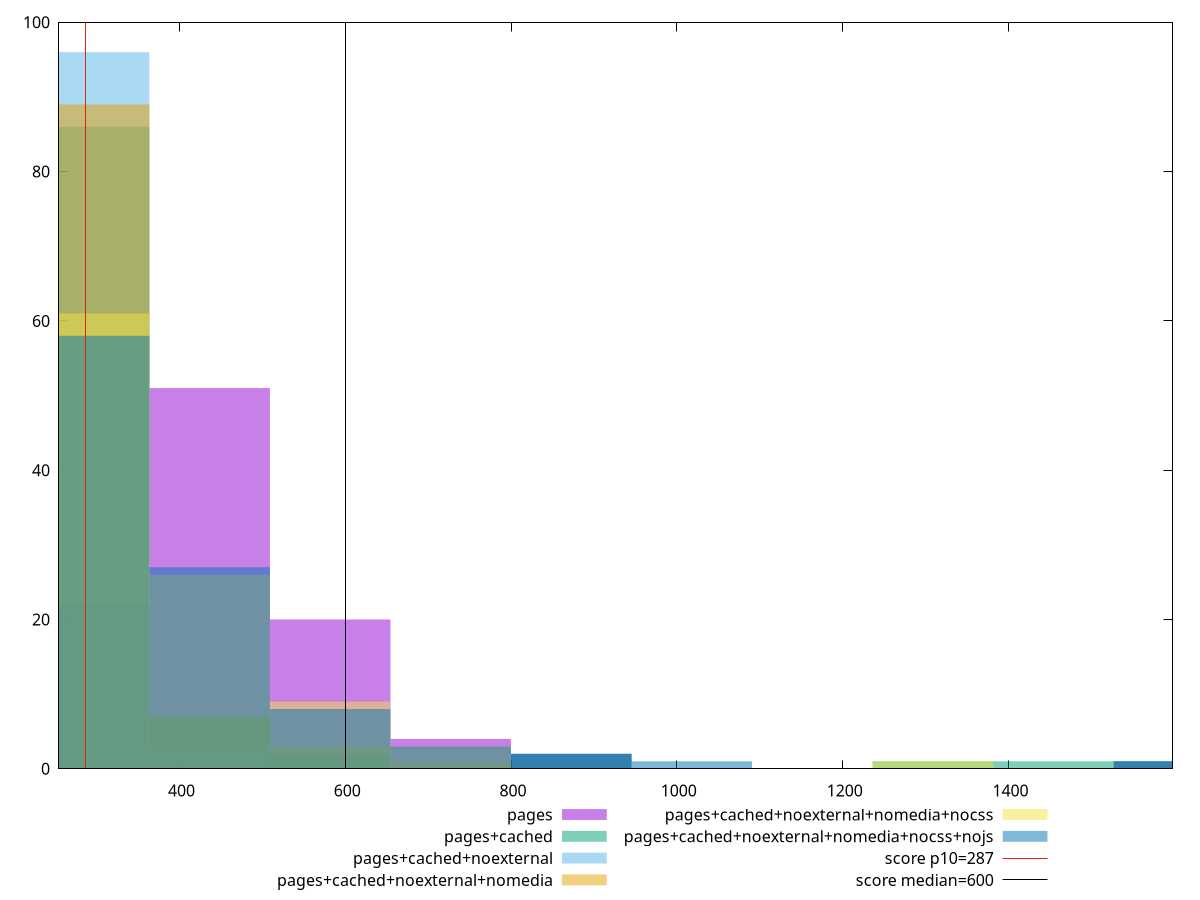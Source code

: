 reset

$pages <<EOF
872.5574643099314 2
727.1312202582761 4
436.2787321549657 51
581.7049762066209 20
1599.6886845682075 1
290.85248810331046 22
EOF

$pagesCached <<EOF
290.85248810331046 86
436.2787321549657 7
1599.6886845682075 1
1454.2624405165523 1
1308.836196464897 1
872.5574643099314 2
581.7049762066209 2
EOF

$pagesCachedNoexternal <<EOF
290.85248810331046 96
436.2787321549657 3
581.7049762066209 1
EOF

$pagesCachedNoexternalNomedia <<EOF
290.85248810331046 89
436.2787321549657 7
581.7049762066209 3
727.1312202582761 1
EOF

$pagesCachedNoexternalNomediaNocss <<EOF
290.85248810331046 61
581.7049762066209 9
436.2787321549657 26
1308.836196464897 1
727.1312202582761 3
EOF

$pagesCachedNoexternalNomediaNocssNojs <<EOF
436.2787321549657 27
290.85248810331046 58
581.7049762066209 8
727.1312202582761 3
872.5574643099314 2
1017.9837083615867 1
1599.6886845682075 1
EOF

set key outside below
set boxwidth 145.42624405165523
set xrange [254.5:1597.9999999999982]
set yrange [0:100]
set trange [0:100]
set style fill transparent solid 0.5 noborder

set parametric
set terminal svg size 640, 540 enhanced background rgb 'white'
set output "reprap/total-blocking-time/comparison/histogram/all_raw.svg"

plot $pages title "pages" with boxes, \
     $pagesCached title "pages+cached" with boxes, \
     $pagesCachedNoexternal title "pages+cached+noexternal" with boxes, \
     $pagesCachedNoexternalNomedia title "pages+cached+noexternal+nomedia" with boxes, \
     $pagesCachedNoexternalNomediaNocss title "pages+cached+noexternal+nomedia+nocss" with boxes, \
     $pagesCachedNoexternalNomediaNocssNojs title "pages+cached+noexternal+nomedia+nocss+nojs" with boxes, \
     287,t title "score p10=287", \
     600,t title "score median=600"

reset
